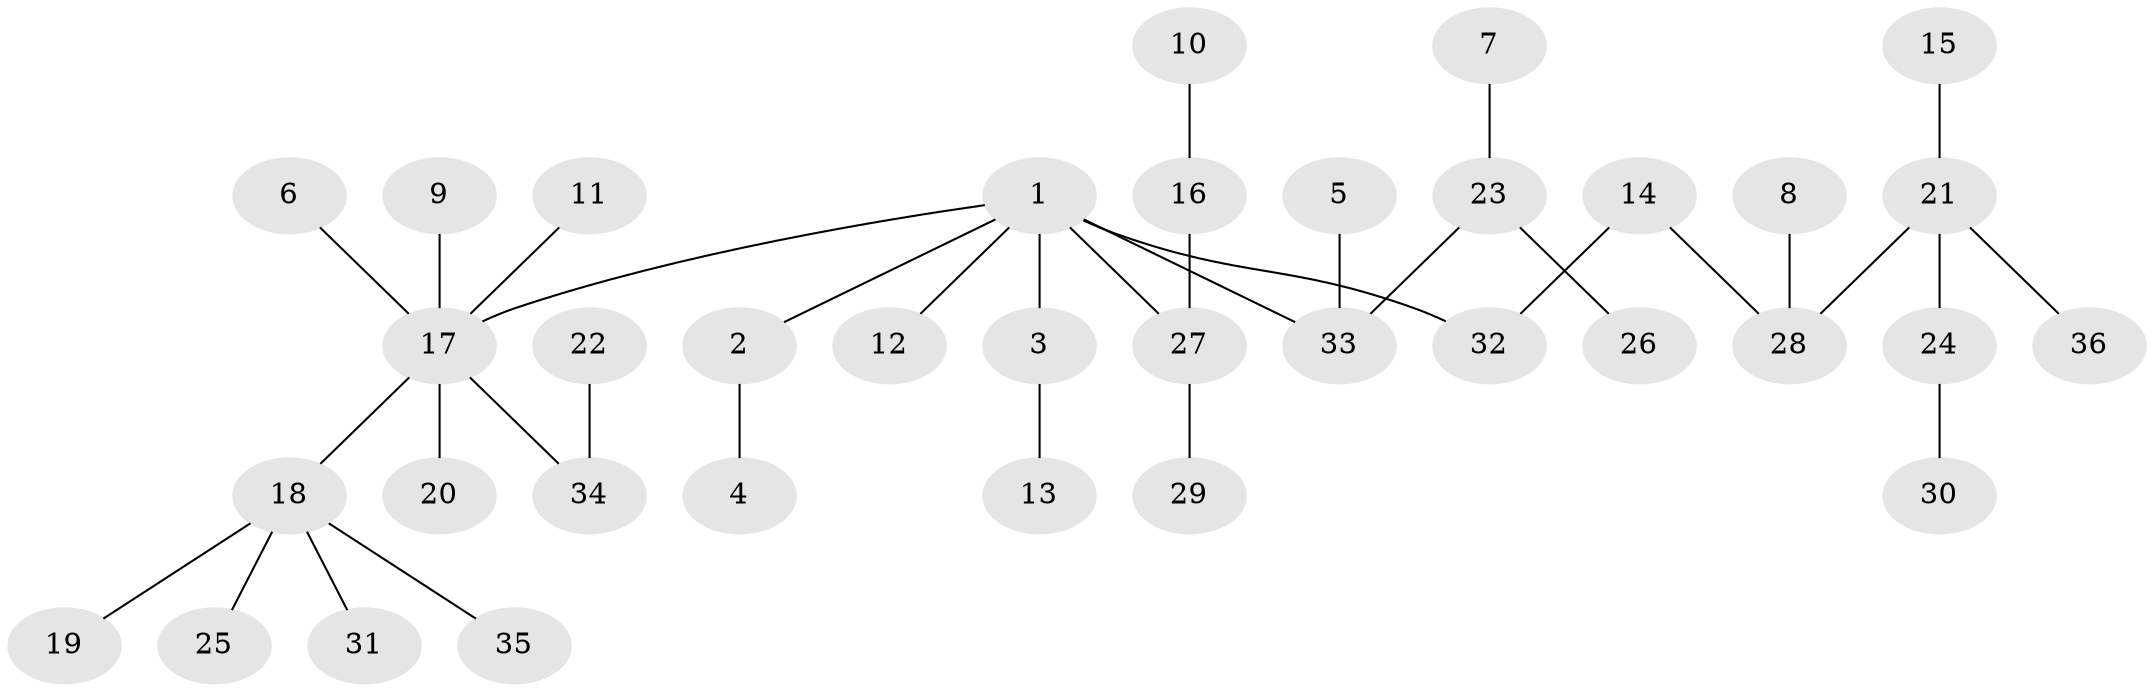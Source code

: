 // original degree distribution, {5: 0.04225352112676056, 3: 0.14084507042253522, 2: 0.23943661971830985, 1: 0.49295774647887325, 6: 0.014084507042253521, 4: 0.07042253521126761}
// Generated by graph-tools (version 1.1) at 2025/26/03/09/25 03:26:23]
// undirected, 36 vertices, 35 edges
graph export_dot {
graph [start="1"]
  node [color=gray90,style=filled];
  1;
  2;
  3;
  4;
  5;
  6;
  7;
  8;
  9;
  10;
  11;
  12;
  13;
  14;
  15;
  16;
  17;
  18;
  19;
  20;
  21;
  22;
  23;
  24;
  25;
  26;
  27;
  28;
  29;
  30;
  31;
  32;
  33;
  34;
  35;
  36;
  1 -- 2 [weight=1.0];
  1 -- 3 [weight=1.0];
  1 -- 12 [weight=1.0];
  1 -- 17 [weight=1.0];
  1 -- 27 [weight=1.0];
  1 -- 32 [weight=1.0];
  1 -- 33 [weight=1.0];
  2 -- 4 [weight=1.0];
  3 -- 13 [weight=1.0];
  5 -- 33 [weight=1.0];
  6 -- 17 [weight=1.0];
  7 -- 23 [weight=1.0];
  8 -- 28 [weight=1.0];
  9 -- 17 [weight=1.0];
  10 -- 16 [weight=1.0];
  11 -- 17 [weight=1.0];
  14 -- 28 [weight=1.0];
  14 -- 32 [weight=1.0];
  15 -- 21 [weight=1.0];
  16 -- 27 [weight=1.0];
  17 -- 18 [weight=1.0];
  17 -- 20 [weight=1.0];
  17 -- 34 [weight=1.0];
  18 -- 19 [weight=1.0];
  18 -- 25 [weight=1.0];
  18 -- 31 [weight=1.0];
  18 -- 35 [weight=1.0];
  21 -- 24 [weight=1.0];
  21 -- 28 [weight=1.0];
  21 -- 36 [weight=1.0];
  22 -- 34 [weight=1.0];
  23 -- 26 [weight=1.0];
  23 -- 33 [weight=1.0];
  24 -- 30 [weight=1.0];
  27 -- 29 [weight=1.0];
}

